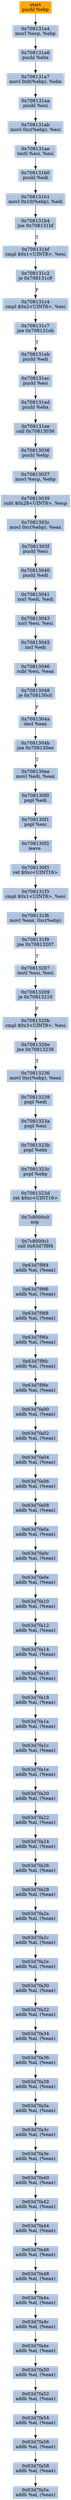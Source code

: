digraph G {
node[shape=rectangle,style=filled,fillcolor=lightsteelblue,color=lightsteelblue]
bgcolor="transparent"
a0x708131a3pushl_ebp[label="start\npushl %ebp",color="lightgrey",fillcolor="orange"];
a0x708131a4movl_esp_ebp[label="0x708131a4\nmovl %esp, %ebp"];
a0x708131a6pushl_ebx[label="0x708131a6\npushl %ebx"];
a0x708131a7movl_0x8ebp__ebx[label="0x708131a7\nmovl 0x8(%ebp), %ebx"];
a0x708131aapushl_esi[label="0x708131aa\npushl %esi"];
a0x708131abmovl_0xcebp__esi[label="0x708131ab\nmovl 0xc(%ebp), %esi"];
a0x708131aetestl_esi_esi[label="0x708131ae\ntestl %esi, %esi"];
a0x708131b0pushl_edi[label="0x708131b0\npushl %edi"];
a0x708131b1movl_0x10ebp__edi[label="0x708131b1\nmovl 0x10(%ebp), %edi"];
a0x708131b4jne_0x708131bf[label="0x708131b4\njne 0x708131bf"];
a0x708131bfcmpl_0x1UINT8_esi[label="0x708131bf\ncmpl $0x1<UINT8>, %esi"];
a0x708131c2je_0x708131c9[label="0x708131c2\nje 0x708131c9"];
a0x708131c4cmpl_0x2UINT8_esi[label="0x708131c4\ncmpl $0x2<UINT8>, %esi"];
a0x708131c7jne_0x708131eb[label="0x708131c7\njne 0x708131eb"];
a0x708131ebpushl_edi[label="0x708131eb\npushl %edi"];
a0x708131ecpushl_esi[label="0x708131ec\npushl %esi"];
a0x708131edpushl_ebx[label="0x708131ed\npushl %ebx"];
a0x708131eecall_0x70813036[label="0x708131ee\ncall 0x70813036"];
a0x70813036pushl_ebp[label="0x70813036\npushl %ebp"];
a0x70813037movl_esp_ebp[label="0x70813037\nmovl %esp, %ebp"];
a0x70813039subl_0x28UINT8_esp[label="0x70813039\nsubl $0x28<UINT8>, %esp"];
a0x7081303cmovl_0xcebp__eax[label="0x7081303c\nmovl 0xc(%ebp), %eax"];
a0x7081303fpushl_esi[label="0x7081303f\npushl %esi"];
a0x70813040pushl_edi[label="0x70813040\npushl %edi"];
a0x70813041xorl_edi_edi[label="0x70813041\nxorl %edi, %edi"];
a0x70813043xorl_esi_esi[label="0x70813043\nxorl %esi, %esi"];
a0x70813045incl_edi[label="0x70813045\nincl %edi"];
a0x70813046subl_esi_eax[label="0x70813046\nsubl %esi, %eax"];
a0x70813048je_0x708130c0[label="0x70813048\nje 0x708130c0"];
a0x7081304adecl_eax[label="0x7081304a\ndecl %eax"];
a0x7081304bjne_0x708130ee[label="0x7081304b\njne 0x708130ee"];
a0x708130eemovl_edi_eax[label="0x708130ee\nmovl %edi, %eax"];
a0x708130f0popl_edi[label="0x708130f0\npopl %edi"];
a0x708130f1popl_esi[label="0x708130f1\npopl %esi"];
a0x708130f2leave_[label="0x708130f2\nleave "];
a0x708130f3ret_0xcUINT16[label="0x708130f3\nret $0xc<UINT16>"];
a0x708131f3cmpl_0x1UINT8_esi[label="0x708131f3\ncmpl $0x1<UINT8>, %esi"];
a0x708131f6movl_eax_0xcebp_[label="0x708131f6\nmovl %eax, 0xc(%ebp)"];
a0x708131f9jne_0x70813207[label="0x708131f9\njne 0x70813207"];
a0x70813207testl_esi_esi[label="0x70813207\ntestl %esi, %esi"];
a0x70813209je_0x70813210[label="0x70813209\nje 0x70813210"];
a0x7081320bcmpl_0x3UINT8_esi[label="0x7081320b\ncmpl $0x3<UINT8>, %esi"];
a0x7081320ejne_0x70813236[label="0x7081320e\njne 0x70813236"];
a0x70813236movl_0xcebp__eax[label="0x70813236\nmovl 0xc(%ebp), %eax"];
a0x70813239popl_edi[label="0x70813239\npopl %edi"];
a0x7081323apopl_esi[label="0x7081323a\npopl %esi"];
a0x7081323bpopl_ebx[label="0x7081323b\npopl %ebx"];
a0x7081323cpopl_ebp[label="0x7081323c\npopl %ebp"];
a0x7081323dret_0xcUINT16[label="0x7081323d\nret $0xc<UINT16>"];
a0x7c8000c0nop_[label="0x7c8000c0\nnop "];
a0x7c8000c1call_0x63d7f9f4[label="0x7c8000c1\ncall 0x63d7f9f4"];
a0x63d7f9f4addb_al_eax_[label="0x63d7f9f4\naddb %al, (%eax)"];
a0x63d7f9f6addb_al_eax_[label="0x63d7f9f6\naddb %al, (%eax)"];
a0x63d7f9f8addb_al_eax_[label="0x63d7f9f8\naddb %al, (%eax)"];
a0x63d7f9faaddb_al_eax_[label="0x63d7f9fa\naddb %al, (%eax)"];
a0x63d7f9fcaddb_al_eax_[label="0x63d7f9fc\naddb %al, (%eax)"];
a0x63d7f9feaddb_al_eax_[label="0x63d7f9fe\naddb %al, (%eax)"];
a0x63d7fa00addb_al_eax_[label="0x63d7fa00\naddb %al, (%eax)"];
a0x63d7fa02addb_al_eax_[label="0x63d7fa02\naddb %al, (%eax)"];
a0x63d7fa04addb_al_eax_[label="0x63d7fa04\naddb %al, (%eax)"];
a0x63d7fa06addb_al_eax_[label="0x63d7fa06\naddb %al, (%eax)"];
a0x63d7fa08addb_al_eax_[label="0x63d7fa08\naddb %al, (%eax)"];
a0x63d7fa0aaddb_al_eax_[label="0x63d7fa0a\naddb %al, (%eax)"];
a0x63d7fa0caddb_al_eax_[label="0x63d7fa0c\naddb %al, (%eax)"];
a0x63d7fa0eaddb_al_eax_[label="0x63d7fa0e\naddb %al, (%eax)"];
a0x63d7fa10addb_al_eax_[label="0x63d7fa10\naddb %al, (%eax)"];
a0x63d7fa12addb_al_eax_[label="0x63d7fa12\naddb %al, (%eax)"];
a0x63d7fa14addb_al_eax_[label="0x63d7fa14\naddb %al, (%eax)"];
a0x63d7fa16addb_al_eax_[label="0x63d7fa16\naddb %al, (%eax)"];
a0x63d7fa18addb_al_eax_[label="0x63d7fa18\naddb %al, (%eax)"];
a0x63d7fa1aaddb_al_eax_[label="0x63d7fa1a\naddb %al, (%eax)"];
a0x63d7fa1caddb_al_eax_[label="0x63d7fa1c\naddb %al, (%eax)"];
a0x63d7fa1eaddb_al_eax_[label="0x63d7fa1e\naddb %al, (%eax)"];
a0x63d7fa20addb_al_eax_[label="0x63d7fa20\naddb %al, (%eax)"];
a0x63d7fa22addb_al_eax_[label="0x63d7fa22\naddb %al, (%eax)"];
a0x63d7fa24addb_al_eax_[label="0x63d7fa24\naddb %al, (%eax)"];
a0x63d7fa26addb_al_eax_[label="0x63d7fa26\naddb %al, (%eax)"];
a0x63d7fa28addb_al_eax_[label="0x63d7fa28\naddb %al, (%eax)"];
a0x63d7fa2aaddb_al_eax_[label="0x63d7fa2a\naddb %al, (%eax)"];
a0x63d7fa2caddb_al_eax_[label="0x63d7fa2c\naddb %al, (%eax)"];
a0x63d7fa2eaddb_al_eax_[label="0x63d7fa2e\naddb %al, (%eax)"];
a0x63d7fa30addb_al_eax_[label="0x63d7fa30\naddb %al, (%eax)"];
a0x63d7fa32addb_al_eax_[label="0x63d7fa32\naddb %al, (%eax)"];
a0x63d7fa34addb_al_eax_[label="0x63d7fa34\naddb %al, (%eax)"];
a0x63d7fa36addb_al_eax_[label="0x63d7fa36\naddb %al, (%eax)"];
a0x63d7fa38addb_al_eax_[label="0x63d7fa38\naddb %al, (%eax)"];
a0x63d7fa3aaddb_al_eax_[label="0x63d7fa3a\naddb %al, (%eax)"];
a0x63d7fa3caddb_al_eax_[label="0x63d7fa3c\naddb %al, (%eax)"];
a0x63d7fa3eaddb_al_eax_[label="0x63d7fa3e\naddb %al, (%eax)"];
a0x63d7fa40addb_al_eax_[label="0x63d7fa40\naddb %al, (%eax)"];
a0x63d7fa42addb_al_eax_[label="0x63d7fa42\naddb %al, (%eax)"];
a0x63d7fa44addb_al_eax_[label="0x63d7fa44\naddb %al, (%eax)"];
a0x63d7fa46addb_al_eax_[label="0x63d7fa46\naddb %al, (%eax)"];
a0x63d7fa48addb_al_eax_[label="0x63d7fa48\naddb %al, (%eax)"];
a0x63d7fa4aaddb_al_eax_[label="0x63d7fa4a\naddb %al, (%eax)"];
a0x63d7fa4caddb_al_eax_[label="0x63d7fa4c\naddb %al, (%eax)"];
a0x63d7fa4eaddb_al_eax_[label="0x63d7fa4e\naddb %al, (%eax)"];
a0x63d7fa50addb_al_eax_[label="0x63d7fa50\naddb %al, (%eax)"];
a0x63d7fa52addb_al_eax_[label="0x63d7fa52\naddb %al, (%eax)"];
a0x63d7fa54addb_al_eax_[label="0x63d7fa54\naddb %al, (%eax)"];
a0x63d7fa56addb_al_eax_[label="0x63d7fa56\naddb %al, (%eax)"];
a0x63d7fa58addb_al_eax_[label="0x63d7fa58\naddb %al, (%eax)"];
a0x63d7fa5aaddb_al_eax_[label="0x63d7fa5a\naddb %al, (%eax)"];
a0x708131a3pushl_ebp -> a0x708131a4movl_esp_ebp [color="#000000"];
a0x708131a4movl_esp_ebp -> a0x708131a6pushl_ebx [color="#000000"];
a0x708131a6pushl_ebx -> a0x708131a7movl_0x8ebp__ebx [color="#000000"];
a0x708131a7movl_0x8ebp__ebx -> a0x708131aapushl_esi [color="#000000"];
a0x708131aapushl_esi -> a0x708131abmovl_0xcebp__esi [color="#000000"];
a0x708131abmovl_0xcebp__esi -> a0x708131aetestl_esi_esi [color="#000000"];
a0x708131aetestl_esi_esi -> a0x708131b0pushl_edi [color="#000000"];
a0x708131b0pushl_edi -> a0x708131b1movl_0x10ebp__edi [color="#000000"];
a0x708131b1movl_0x10ebp__edi -> a0x708131b4jne_0x708131bf [color="#000000"];
a0x708131b4jne_0x708131bf -> a0x708131bfcmpl_0x1UINT8_esi [color="#000000",label="T"];
a0x708131bfcmpl_0x1UINT8_esi -> a0x708131c2je_0x708131c9 [color="#000000"];
a0x708131c2je_0x708131c9 -> a0x708131c4cmpl_0x2UINT8_esi [color="#000000",label="F"];
a0x708131c4cmpl_0x2UINT8_esi -> a0x708131c7jne_0x708131eb [color="#000000"];
a0x708131c7jne_0x708131eb -> a0x708131ebpushl_edi [color="#000000",label="T"];
a0x708131ebpushl_edi -> a0x708131ecpushl_esi [color="#000000"];
a0x708131ecpushl_esi -> a0x708131edpushl_ebx [color="#000000"];
a0x708131edpushl_ebx -> a0x708131eecall_0x70813036 [color="#000000"];
a0x708131eecall_0x70813036 -> a0x70813036pushl_ebp [color="#000000"];
a0x70813036pushl_ebp -> a0x70813037movl_esp_ebp [color="#000000"];
a0x70813037movl_esp_ebp -> a0x70813039subl_0x28UINT8_esp [color="#000000"];
a0x70813039subl_0x28UINT8_esp -> a0x7081303cmovl_0xcebp__eax [color="#000000"];
a0x7081303cmovl_0xcebp__eax -> a0x7081303fpushl_esi [color="#000000"];
a0x7081303fpushl_esi -> a0x70813040pushl_edi [color="#000000"];
a0x70813040pushl_edi -> a0x70813041xorl_edi_edi [color="#000000"];
a0x70813041xorl_edi_edi -> a0x70813043xorl_esi_esi [color="#000000"];
a0x70813043xorl_esi_esi -> a0x70813045incl_edi [color="#000000"];
a0x70813045incl_edi -> a0x70813046subl_esi_eax [color="#000000"];
a0x70813046subl_esi_eax -> a0x70813048je_0x708130c0 [color="#000000"];
a0x70813048je_0x708130c0 -> a0x7081304adecl_eax [color="#000000",label="F"];
a0x7081304adecl_eax -> a0x7081304bjne_0x708130ee [color="#000000"];
a0x7081304bjne_0x708130ee -> a0x708130eemovl_edi_eax [color="#000000",label="T"];
a0x708130eemovl_edi_eax -> a0x708130f0popl_edi [color="#000000"];
a0x708130f0popl_edi -> a0x708130f1popl_esi [color="#000000"];
a0x708130f1popl_esi -> a0x708130f2leave_ [color="#000000"];
a0x708130f2leave_ -> a0x708130f3ret_0xcUINT16 [color="#000000"];
a0x708130f3ret_0xcUINT16 -> a0x708131f3cmpl_0x1UINT8_esi [color="#000000"];
a0x708131f3cmpl_0x1UINT8_esi -> a0x708131f6movl_eax_0xcebp_ [color="#000000"];
a0x708131f6movl_eax_0xcebp_ -> a0x708131f9jne_0x70813207 [color="#000000"];
a0x708131f9jne_0x70813207 -> a0x70813207testl_esi_esi [color="#000000",label="T"];
a0x70813207testl_esi_esi -> a0x70813209je_0x70813210 [color="#000000"];
a0x70813209je_0x70813210 -> a0x7081320bcmpl_0x3UINT8_esi [color="#000000",label="F"];
a0x7081320bcmpl_0x3UINT8_esi -> a0x7081320ejne_0x70813236 [color="#000000"];
a0x7081320ejne_0x70813236 -> a0x70813236movl_0xcebp__eax [color="#000000",label="T"];
a0x70813236movl_0xcebp__eax -> a0x70813239popl_edi [color="#000000"];
a0x70813239popl_edi -> a0x7081323apopl_esi [color="#000000"];
a0x7081323apopl_esi -> a0x7081323bpopl_ebx [color="#000000"];
a0x7081323bpopl_ebx -> a0x7081323cpopl_ebp [color="#000000"];
a0x7081323cpopl_ebp -> a0x7081323dret_0xcUINT16 [color="#000000"];
a0x7081323dret_0xcUINT16 -> a0x7c8000c0nop_ [color="#000000"];
a0x7c8000c0nop_ -> a0x7c8000c1call_0x63d7f9f4 [color="#000000"];
a0x7c8000c1call_0x63d7f9f4 -> a0x63d7f9f4addb_al_eax_ [color="#000000"];
a0x63d7f9f4addb_al_eax_ -> a0x63d7f9f6addb_al_eax_ [color="#000000"];
a0x63d7f9f6addb_al_eax_ -> a0x63d7f9f8addb_al_eax_ [color="#000000"];
a0x63d7f9f8addb_al_eax_ -> a0x63d7f9faaddb_al_eax_ [color="#000000"];
a0x63d7f9faaddb_al_eax_ -> a0x63d7f9fcaddb_al_eax_ [color="#000000"];
a0x63d7f9fcaddb_al_eax_ -> a0x63d7f9feaddb_al_eax_ [color="#000000"];
a0x63d7f9feaddb_al_eax_ -> a0x63d7fa00addb_al_eax_ [color="#000000"];
a0x63d7fa00addb_al_eax_ -> a0x63d7fa02addb_al_eax_ [color="#000000"];
a0x63d7fa02addb_al_eax_ -> a0x63d7fa04addb_al_eax_ [color="#000000"];
a0x63d7fa04addb_al_eax_ -> a0x63d7fa06addb_al_eax_ [color="#000000"];
a0x63d7fa06addb_al_eax_ -> a0x63d7fa08addb_al_eax_ [color="#000000"];
a0x63d7fa08addb_al_eax_ -> a0x63d7fa0aaddb_al_eax_ [color="#000000"];
a0x63d7fa0aaddb_al_eax_ -> a0x63d7fa0caddb_al_eax_ [color="#000000"];
a0x63d7fa0caddb_al_eax_ -> a0x63d7fa0eaddb_al_eax_ [color="#000000"];
a0x63d7fa0eaddb_al_eax_ -> a0x63d7fa10addb_al_eax_ [color="#000000"];
a0x63d7fa10addb_al_eax_ -> a0x63d7fa12addb_al_eax_ [color="#000000"];
a0x63d7fa12addb_al_eax_ -> a0x63d7fa14addb_al_eax_ [color="#000000"];
a0x63d7fa14addb_al_eax_ -> a0x63d7fa16addb_al_eax_ [color="#000000"];
a0x63d7fa16addb_al_eax_ -> a0x63d7fa18addb_al_eax_ [color="#000000"];
a0x63d7fa18addb_al_eax_ -> a0x63d7fa1aaddb_al_eax_ [color="#000000"];
a0x63d7fa1aaddb_al_eax_ -> a0x63d7fa1caddb_al_eax_ [color="#000000"];
a0x63d7fa1caddb_al_eax_ -> a0x63d7fa1eaddb_al_eax_ [color="#000000"];
a0x63d7fa1eaddb_al_eax_ -> a0x63d7fa20addb_al_eax_ [color="#000000"];
a0x63d7fa20addb_al_eax_ -> a0x63d7fa22addb_al_eax_ [color="#000000"];
a0x63d7fa22addb_al_eax_ -> a0x63d7fa24addb_al_eax_ [color="#000000"];
a0x63d7fa24addb_al_eax_ -> a0x63d7fa26addb_al_eax_ [color="#000000"];
a0x63d7fa26addb_al_eax_ -> a0x63d7fa28addb_al_eax_ [color="#000000"];
a0x63d7fa28addb_al_eax_ -> a0x63d7fa2aaddb_al_eax_ [color="#000000"];
a0x63d7fa2aaddb_al_eax_ -> a0x63d7fa2caddb_al_eax_ [color="#000000"];
a0x63d7fa2caddb_al_eax_ -> a0x63d7fa2eaddb_al_eax_ [color="#000000"];
a0x63d7fa2eaddb_al_eax_ -> a0x63d7fa30addb_al_eax_ [color="#000000"];
a0x63d7fa30addb_al_eax_ -> a0x63d7fa32addb_al_eax_ [color="#000000"];
a0x63d7fa32addb_al_eax_ -> a0x63d7fa34addb_al_eax_ [color="#000000"];
a0x63d7fa34addb_al_eax_ -> a0x63d7fa36addb_al_eax_ [color="#000000"];
a0x63d7fa36addb_al_eax_ -> a0x63d7fa38addb_al_eax_ [color="#000000"];
a0x63d7fa38addb_al_eax_ -> a0x63d7fa3aaddb_al_eax_ [color="#000000"];
a0x63d7fa3aaddb_al_eax_ -> a0x63d7fa3caddb_al_eax_ [color="#000000"];
a0x63d7fa3caddb_al_eax_ -> a0x63d7fa3eaddb_al_eax_ [color="#000000"];
a0x63d7fa3eaddb_al_eax_ -> a0x63d7fa40addb_al_eax_ [color="#000000"];
a0x63d7fa40addb_al_eax_ -> a0x63d7fa42addb_al_eax_ [color="#000000"];
a0x63d7fa42addb_al_eax_ -> a0x63d7fa44addb_al_eax_ [color="#000000"];
a0x63d7fa44addb_al_eax_ -> a0x63d7fa46addb_al_eax_ [color="#000000"];
a0x63d7fa46addb_al_eax_ -> a0x63d7fa48addb_al_eax_ [color="#000000"];
a0x63d7fa48addb_al_eax_ -> a0x63d7fa4aaddb_al_eax_ [color="#000000"];
a0x63d7fa4aaddb_al_eax_ -> a0x63d7fa4caddb_al_eax_ [color="#000000"];
a0x63d7fa4caddb_al_eax_ -> a0x63d7fa4eaddb_al_eax_ [color="#000000"];
a0x63d7fa4eaddb_al_eax_ -> a0x63d7fa50addb_al_eax_ [color="#000000"];
a0x63d7fa50addb_al_eax_ -> a0x63d7fa52addb_al_eax_ [color="#000000"];
a0x63d7fa52addb_al_eax_ -> a0x63d7fa54addb_al_eax_ [color="#000000"];
a0x63d7fa54addb_al_eax_ -> a0x63d7fa56addb_al_eax_ [color="#000000"];
a0x63d7fa56addb_al_eax_ -> a0x63d7fa58addb_al_eax_ [color="#000000"];
a0x63d7fa58addb_al_eax_ -> a0x63d7fa5aaddb_al_eax_ [color="#000000"];
}
